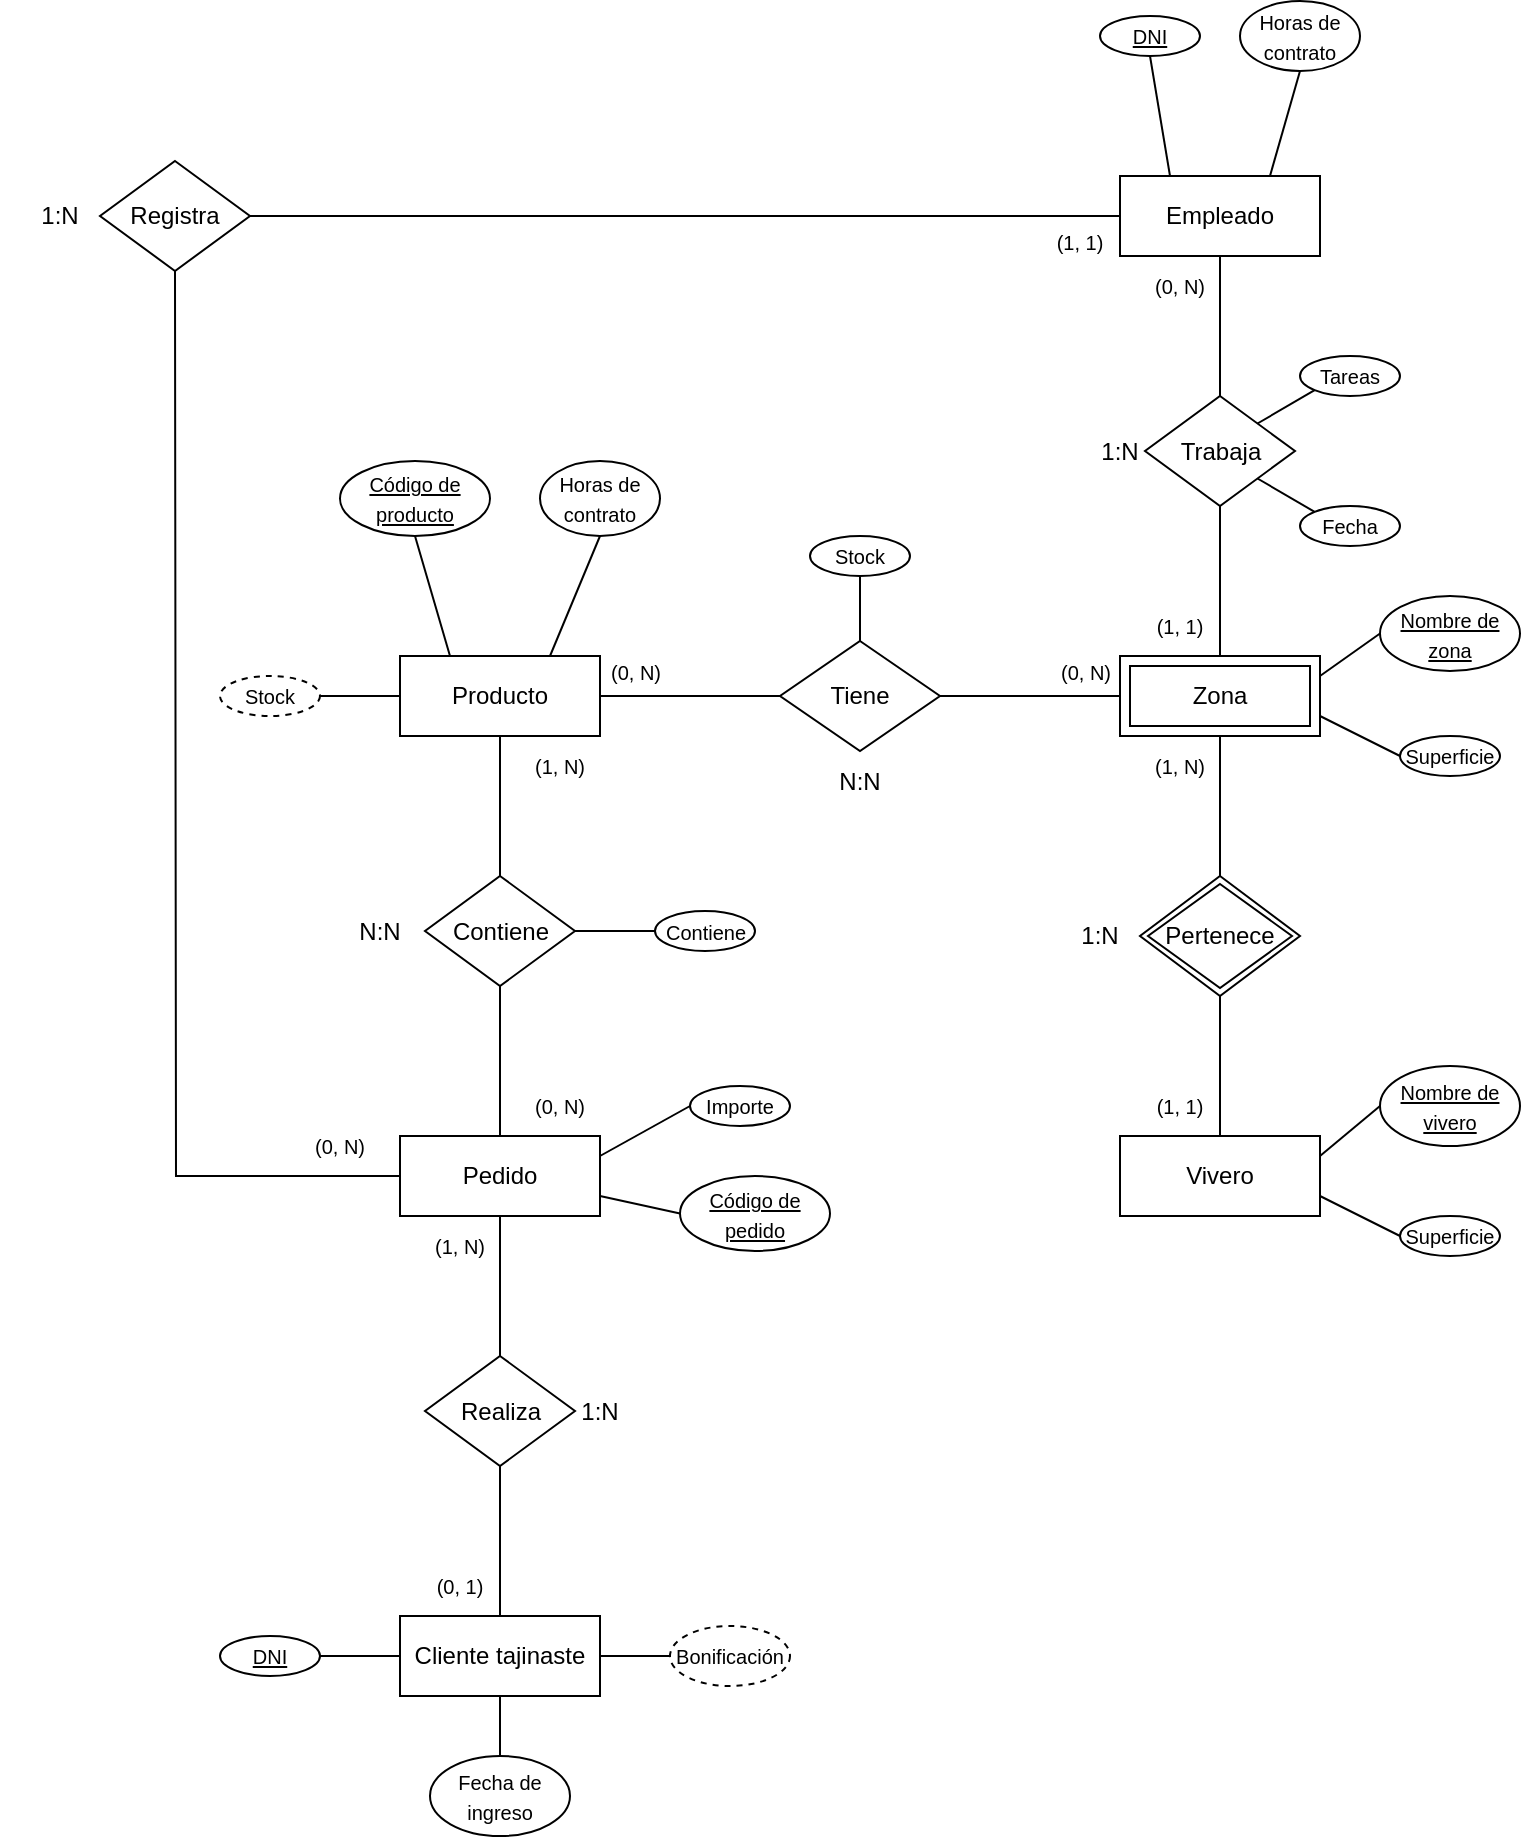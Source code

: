 <mxfile version="15.5.9" type="device"><diagram id="CfC8AovjLmDp64zCJDnv" name="Page-1"><mxGraphModel dx="1422" dy="1931" grid="1" gridSize="10" guides="1" tooltips="1" connect="1" arrows="1" fold="1" page="1" pageScale="1" pageWidth="827" pageHeight="1169" math="0" shadow="0"><root><mxCell id="0"/><mxCell id="1" parent="0"/><mxCell id="pFtP16wdfnLzdNdRSwy1-2" value="&lt;font style=&quot;font-size: 10px&quot;&gt;Stock&lt;/font&gt;" style="ellipse;whiteSpace=wrap;html=1;align=center;dashed=1;" parent="1" vertex="1"><mxGeometry x="160" y="290" width="50" height="20" as="geometry"/></mxCell><mxCell id="pFtP16wdfnLzdNdRSwy1-10" value="Empleado" style="whiteSpace=wrap;html=1;align=center;" parent="1" vertex="1"><mxGeometry x="610" y="40" width="100" height="40" as="geometry"/></mxCell><mxCell id="pFtP16wdfnLzdNdRSwy1-11" value="Trabaja" style="shape=rhombus;perimeter=rhombusPerimeter;whiteSpace=wrap;html=1;align=center;" parent="1" vertex="1"><mxGeometry x="622.5" y="150" width="75" height="55" as="geometry"/></mxCell><mxCell id="pFtP16wdfnLzdNdRSwy1-12" value="Zona" style="shape=ext;margin=3;double=1;whiteSpace=wrap;html=1;align=center;" parent="1" vertex="1"><mxGeometry x="610" y="280" width="100" height="40" as="geometry"/></mxCell><mxCell id="pFtP16wdfnLzdNdRSwy1-13" value="Pertenece" style="shape=rhombus;double=1;perimeter=rhombusPerimeter;whiteSpace=wrap;html=1;align=center;" parent="1" vertex="1"><mxGeometry x="620" y="390" width="80" height="60" as="geometry"/></mxCell><mxCell id="pFtP16wdfnLzdNdRSwy1-14" value="Vivero" style="whiteSpace=wrap;html=1;align=center;" parent="1" vertex="1"><mxGeometry x="610" y="520" width="100" height="40" as="geometry"/></mxCell><mxCell id="pFtP16wdfnLzdNdRSwy1-15" value="Tiene" style="shape=rhombus;perimeter=rhombusPerimeter;whiteSpace=wrap;html=1;align=center;" parent="1" vertex="1"><mxGeometry x="440" y="272.5" width="80" height="55" as="geometry"/></mxCell><mxCell id="pFtP16wdfnLzdNdRSwy1-16" value="Producto" style="whiteSpace=wrap;html=1;align=center;" parent="1" vertex="1"><mxGeometry x="250" y="280" width="100" height="40" as="geometry"/></mxCell><mxCell id="pFtP16wdfnLzdNdRSwy1-17" value="Registra" style="shape=rhombus;perimeter=rhombusPerimeter;whiteSpace=wrap;html=1;align=center;" parent="1" vertex="1"><mxGeometry x="100" y="32.5" width="75" height="55" as="geometry"/></mxCell><mxCell id="pFtP16wdfnLzdNdRSwy1-18" value="Pedido" style="whiteSpace=wrap;html=1;align=center;" parent="1" vertex="1"><mxGeometry x="250" y="520" width="100" height="40" as="geometry"/></mxCell><mxCell id="pFtP16wdfnLzdNdRSwy1-19" value="Contiene" style="shape=rhombus;perimeter=rhombusPerimeter;whiteSpace=wrap;html=1;align=center;" parent="1" vertex="1"><mxGeometry x="262.5" y="390" width="75" height="55" as="geometry"/></mxCell><mxCell id="pFtP16wdfnLzdNdRSwy1-20" value="Realiza" style="shape=rhombus;perimeter=rhombusPerimeter;whiteSpace=wrap;html=1;align=center;" parent="1" vertex="1"><mxGeometry x="262.5" y="630" width="75" height="55" as="geometry"/></mxCell><mxCell id="pFtP16wdfnLzdNdRSwy1-21" value="Cliente tajinaste" style="whiteSpace=wrap;html=1;align=center;" parent="1" vertex="1"><mxGeometry x="250" y="760" width="100" height="40" as="geometry"/></mxCell><mxCell id="pFtP16wdfnLzdNdRSwy1-25" value="" style="endArrow=none;html=1;rounded=0;fontSize=10;entryX=0;entryY=0.5;entryDx=0;entryDy=0;exitX=1;exitY=0.5;exitDx=0;exitDy=0;" parent="1" source="pFtP16wdfnLzdNdRSwy1-17" target="pFtP16wdfnLzdNdRSwy1-10" edge="1"><mxGeometry width="50" height="50" relative="1" as="geometry"><mxPoint x="250" y="190" as="sourcePoint"/><mxPoint x="300" y="140" as="targetPoint"/></mxGeometry></mxCell><mxCell id="pFtP16wdfnLzdNdRSwy1-26" value="" style="endArrow=none;html=1;rounded=0;fontSize=10;entryX=0.5;entryY=1;entryDx=0;entryDy=0;exitX=0.5;exitY=0;exitDx=0;exitDy=0;" parent="1" source="pFtP16wdfnLzdNdRSwy1-11" target="pFtP16wdfnLzdNdRSwy1-10" edge="1"><mxGeometry width="50" height="50" relative="1" as="geometry"><mxPoint x="185" y="70" as="sourcePoint"/><mxPoint x="620" y="70" as="targetPoint"/></mxGeometry></mxCell><mxCell id="pFtP16wdfnLzdNdRSwy1-27" value="" style="endArrow=none;html=1;rounded=0;fontSize=10;entryX=0.5;entryY=1;entryDx=0;entryDy=0;startArrow=none;exitX=0.5;exitY=0;exitDx=0;exitDy=0;" parent="1" source="pFtP16wdfnLzdNdRSwy1-12" target="pFtP16wdfnLzdNdRSwy1-11" edge="1"><mxGeometry width="50" height="50" relative="1" as="geometry"><mxPoint x="690" y="235" as="sourcePoint"/><mxPoint x="670" y="90" as="targetPoint"/></mxGeometry></mxCell><mxCell id="pFtP16wdfnLzdNdRSwy1-28" value="" style="endArrow=none;html=1;rounded=0;fontSize=10;entryX=0.5;entryY=1;entryDx=0;entryDy=0;exitX=0.5;exitY=0;exitDx=0;exitDy=0;" parent="1" source="pFtP16wdfnLzdNdRSwy1-13" target="pFtP16wdfnLzdNdRSwy1-12" edge="1"><mxGeometry width="50" height="50" relative="1" as="geometry"><mxPoint x="670" y="290" as="sourcePoint"/><mxPoint x="670" y="215.0" as="targetPoint"/></mxGeometry></mxCell><mxCell id="pFtP16wdfnLzdNdRSwy1-29" value="" style="endArrow=none;html=1;rounded=0;fontSize=10;entryX=0.5;entryY=1;entryDx=0;entryDy=0;exitX=0.5;exitY=0;exitDx=0;exitDy=0;" parent="1" source="pFtP16wdfnLzdNdRSwy1-14" target="pFtP16wdfnLzdNdRSwy1-13" edge="1"><mxGeometry width="50" height="50" relative="1" as="geometry"><mxPoint x="670" y="400.0" as="sourcePoint"/><mxPoint x="670" y="330.0" as="targetPoint"/></mxGeometry></mxCell><mxCell id="pFtP16wdfnLzdNdRSwy1-30" value="" style="endArrow=none;html=1;rounded=0;fontSize=10;entryX=0;entryY=0.5;entryDx=0;entryDy=0;exitX=1;exitY=0.5;exitDx=0;exitDy=0;" parent="1" source="pFtP16wdfnLzdNdRSwy1-15" target="pFtP16wdfnLzdNdRSwy1-12" edge="1"><mxGeometry width="50" height="50" relative="1" as="geometry"><mxPoint x="670" y="290" as="sourcePoint"/><mxPoint x="670" y="215.0" as="targetPoint"/></mxGeometry></mxCell><mxCell id="pFtP16wdfnLzdNdRSwy1-31" value="" style="endArrow=none;html=1;rounded=0;fontSize=10;entryX=0;entryY=0.5;entryDx=0;entryDy=0;exitX=1;exitY=0.5;exitDx=0;exitDy=0;" parent="1" source="pFtP16wdfnLzdNdRSwy1-16" target="pFtP16wdfnLzdNdRSwy1-15" edge="1"><mxGeometry width="50" height="50" relative="1" as="geometry"><mxPoint x="530" y="310" as="sourcePoint"/><mxPoint x="620" y="310" as="targetPoint"/></mxGeometry></mxCell><mxCell id="pFtP16wdfnLzdNdRSwy1-32" value="" style="endArrow=none;html=1;rounded=0;fontSize=10;exitX=0.5;exitY=1;exitDx=0;exitDy=0;" parent="1" source="pFtP16wdfnLzdNdRSwy1-16" target="pFtP16wdfnLzdNdRSwy1-19" edge="1"><mxGeometry width="50" height="50" relative="1" as="geometry"><mxPoint x="360" y="310" as="sourcePoint"/><mxPoint x="450" y="310" as="targetPoint"/></mxGeometry></mxCell><mxCell id="pFtP16wdfnLzdNdRSwy1-33" value="" style="endArrow=none;html=1;rounded=0;fontSize=10;exitX=0.5;exitY=0;exitDx=0;exitDy=0;entryX=0.5;entryY=1;entryDx=0;entryDy=0;" parent="1" source="pFtP16wdfnLzdNdRSwy1-18" target="pFtP16wdfnLzdNdRSwy1-19" edge="1"><mxGeometry width="50" height="50" relative="1" as="geometry"><mxPoint x="300" y="450" as="sourcePoint"/><mxPoint x="310" y="400.0" as="targetPoint"/></mxGeometry></mxCell><mxCell id="pFtP16wdfnLzdNdRSwy1-34" value="" style="endArrow=none;html=1;rounded=0;fontSize=10;exitX=0.5;exitY=1;exitDx=0;exitDy=0;entryX=0.5;entryY=0;entryDx=0;entryDy=0;" parent="1" source="pFtP16wdfnLzdNdRSwy1-18" target="pFtP16wdfnLzdNdRSwy1-20" edge="1"><mxGeometry width="50" height="50" relative="1" as="geometry"><mxPoint x="310" y="530" as="sourcePoint"/><mxPoint x="310" y="455.0" as="targetPoint"/></mxGeometry></mxCell><mxCell id="pFtP16wdfnLzdNdRSwy1-35" value="" style="endArrow=none;html=1;rounded=0;fontSize=10;exitX=0.5;exitY=0;exitDx=0;exitDy=0;entryX=0.5;entryY=1;entryDx=0;entryDy=0;" parent="1" source="pFtP16wdfnLzdNdRSwy1-21" target="pFtP16wdfnLzdNdRSwy1-20" edge="1"><mxGeometry width="50" height="50" relative="1" as="geometry"><mxPoint x="310" y="570" as="sourcePoint"/><mxPoint x="310" y="640" as="targetPoint"/></mxGeometry></mxCell><mxCell id="pFtP16wdfnLzdNdRSwy1-36" value="" style="endArrow=none;html=1;rounded=0;fontSize=10;exitX=0.5;exitY=1;exitDx=0;exitDy=0;entryX=0;entryY=0.5;entryDx=0;entryDy=0;" parent="1" source="pFtP16wdfnLzdNdRSwy1-17" target="pFtP16wdfnLzdNdRSwy1-18" edge="1"><mxGeometry width="50" height="50" relative="1" as="geometry"><mxPoint x="310" y="330" as="sourcePoint"/><mxPoint x="160" y="560" as="targetPoint"/><Array as="points"><mxPoint x="138" y="540"/></Array></mxGeometry></mxCell><mxCell id="pFtP16wdfnLzdNdRSwy1-41" value="(0, N)" style="text;html=1;strokeColor=none;fillColor=none;align=center;verticalAlign=middle;whiteSpace=wrap;rounded=0;fontSize=10;" parent="1" vertex="1"><mxGeometry x="300" y="490" width="60" height="30" as="geometry"/></mxCell><mxCell id="pFtP16wdfnLzdNdRSwy1-46" value="(0, N)" style="text;html=1;strokeColor=none;fillColor=none;align=center;verticalAlign=middle;whiteSpace=wrap;rounded=0;fontSize=10;" parent="1" vertex="1"><mxGeometry x="190" y="510" width="60" height="30" as="geometry"/></mxCell><mxCell id="pFtP16wdfnLzdNdRSwy1-47" value="(0, 1)" style="text;html=1;strokeColor=none;fillColor=none;align=center;verticalAlign=middle;whiteSpace=wrap;rounded=0;fontSize=10;" parent="1" vertex="1"><mxGeometry x="250" y="730" width="60" height="30" as="geometry"/></mxCell><mxCell id="pFtP16wdfnLzdNdRSwy1-48" value="(1, N)" style="text;html=1;strokeColor=none;fillColor=none;align=center;verticalAlign=middle;whiteSpace=wrap;rounded=0;fontSize=10;" parent="1" vertex="1"><mxGeometry x="250" y="560" width="60" height="30" as="geometry"/></mxCell><mxCell id="pFtP16wdfnLzdNdRSwy1-49" value="(1, N)" style="text;html=1;strokeColor=none;fillColor=none;align=center;verticalAlign=middle;whiteSpace=wrap;rounded=0;fontSize=10;" parent="1" vertex="1"><mxGeometry x="300" y="320" width="60" height="30" as="geometry"/></mxCell><mxCell id="pFtP16wdfnLzdNdRSwy1-50" value="(0, N)" style="text;html=1;strokeColor=none;fillColor=none;align=center;verticalAlign=middle;whiteSpace=wrap;rounded=0;fontSize=10;" parent="1" vertex="1"><mxGeometry x="610" y="80" width="60" height="30" as="geometry"/></mxCell><mxCell id="pFtP16wdfnLzdNdRSwy1-52" value="(0, N)" style="text;html=1;strokeColor=none;fillColor=none;align=center;verticalAlign=middle;whiteSpace=wrap;rounded=0;fontSize=10;" parent="1" vertex="1"><mxGeometry x="337.5" y="272.5" width="60" height="30" as="geometry"/></mxCell><mxCell id="pFtP16wdfnLzdNdRSwy1-53" value="(0, N)" style="text;html=1;strokeColor=none;fillColor=none;align=center;verticalAlign=middle;whiteSpace=wrap;rounded=0;fontSize=10;" parent="1" vertex="1"><mxGeometry x="562.5" y="272.5" width="60" height="30" as="geometry"/></mxCell><mxCell id="pFtP16wdfnLzdNdRSwy1-54" value="(1, N)" style="text;html=1;strokeColor=none;fillColor=none;align=center;verticalAlign=middle;whiteSpace=wrap;rounded=0;fontSize=10;" parent="1" vertex="1"><mxGeometry x="610" y="320" width="60" height="30" as="geometry"/></mxCell><mxCell id="pFtP16wdfnLzdNdRSwy1-55" value="(1, 1)" style="text;html=1;strokeColor=none;fillColor=none;align=center;verticalAlign=middle;whiteSpace=wrap;rounded=0;fontSize=10;" parent="1" vertex="1"><mxGeometry x="610" y="490" width="60" height="30" as="geometry"/></mxCell><mxCell id="pFtP16wdfnLzdNdRSwy1-51" value="(1, 1)" style="text;html=1;strokeColor=none;fillColor=none;align=center;verticalAlign=middle;whiteSpace=wrap;rounded=0;fontSize=10;" parent="1" vertex="1"><mxGeometry x="610" y="250" width="60" height="30" as="geometry"/></mxCell><mxCell id="pFtP16wdfnLzdNdRSwy1-58" value="(1, 1)" style="text;html=1;strokeColor=none;fillColor=none;align=center;verticalAlign=middle;whiteSpace=wrap;rounded=0;fontSize=10;" parent="1" vertex="1"><mxGeometry x="560" y="57.5" width="60" height="30" as="geometry"/></mxCell><mxCell id="Kog89b0vaoX_PIl8PWFZ-1" value="&lt;font style=&quot;font-size: 10px&quot;&gt;Fecha&lt;/font&gt;" style="ellipse;whiteSpace=wrap;html=1;align=center;" parent="1" vertex="1"><mxGeometry x="700" y="205" width="50" height="20" as="geometry"/></mxCell><mxCell id="Kog89b0vaoX_PIl8PWFZ-2" value="&lt;font style=&quot;font-size: 10px&quot;&gt;Tareas&lt;/font&gt;" style="ellipse;whiteSpace=wrap;html=1;align=center;" parent="1" vertex="1"><mxGeometry x="700" y="130" width="50" height="20" as="geometry"/></mxCell><mxCell id="Kog89b0vaoX_PIl8PWFZ-3" value="" style="endArrow=none;html=1;rounded=0;fontSize=10;startArrow=none;entryX=1;entryY=1;entryDx=0;entryDy=0;exitX=0;exitY=0;exitDx=0;exitDy=0;" parent="1" source="Kog89b0vaoX_PIl8PWFZ-1" target="pFtP16wdfnLzdNdRSwy1-11" edge="1"><mxGeometry width="50" height="50" relative="1" as="geometry"><mxPoint x="710" y="191" as="sourcePoint"/><mxPoint x="690" y="210" as="targetPoint"/></mxGeometry></mxCell><mxCell id="Kog89b0vaoX_PIl8PWFZ-4" value="" style="endArrow=none;html=1;rounded=0;fontSize=10;startArrow=none;exitX=1;exitY=0;exitDx=0;exitDy=0;entryX=0;entryY=1;entryDx=0;entryDy=0;" parent="1" source="pFtP16wdfnLzdNdRSwy1-11" target="Kog89b0vaoX_PIl8PWFZ-2" edge="1"><mxGeometry width="50" height="50" relative="1" as="geometry"><mxPoint x="720.0" y="235" as="sourcePoint"/><mxPoint x="688.75" y="201.25" as="targetPoint"/></mxGeometry></mxCell><mxCell id="Kog89b0vaoX_PIl8PWFZ-6" value="&lt;font style=&quot;font-size: 10px&quot;&gt;DNI&lt;/font&gt;" style="ellipse;whiteSpace=wrap;html=1;align=center;fontStyle=4" parent="1" vertex="1"><mxGeometry x="600" y="-40" width="50" height="20" as="geometry"/></mxCell><mxCell id="Kog89b0vaoX_PIl8PWFZ-7" value="" style="endArrow=none;html=1;rounded=0;fontSize=10;startArrow=none;exitX=0.25;exitY=0;exitDx=0;exitDy=0;entryX=0.5;entryY=1;entryDx=0;entryDy=0;" parent="1" source="pFtP16wdfnLzdNdRSwy1-10" target="Kog89b0vaoX_PIl8PWFZ-6" edge="1"><mxGeometry width="50" height="50" relative="1" as="geometry"><mxPoint x="688.75" y="173.75" as="sourcePoint"/><mxPoint x="710" y="150.0" as="targetPoint"/></mxGeometry></mxCell><mxCell id="Kog89b0vaoX_PIl8PWFZ-8" value="&lt;span style=&quot;font-size: 10px&quot;&gt;Horas de contrato&lt;/span&gt;" style="ellipse;whiteSpace=wrap;html=1;align=center;" parent="1" vertex="1"><mxGeometry x="670" y="-47.5" width="60" height="35" as="geometry"/></mxCell><mxCell id="Kog89b0vaoX_PIl8PWFZ-9" value="&lt;font style=&quot;font-size: 10px&quot;&gt;Stock&lt;/font&gt;" style="ellipse;whiteSpace=wrap;html=1;align=center;" parent="1" vertex="1"><mxGeometry x="455" y="220" width="50" height="20" as="geometry"/></mxCell><mxCell id="Kog89b0vaoX_PIl8PWFZ-10" value="" style="endArrow=none;html=1;rounded=0;fontSize=10;startArrow=none;entryX=0.5;entryY=1;entryDx=0;entryDy=0;exitX=0.5;exitY=0;exitDx=0;exitDy=0;" parent="1" source="pFtP16wdfnLzdNdRSwy1-15" target="Kog89b0vaoX_PIl8PWFZ-9" edge="1"><mxGeometry width="50" height="50" relative="1" as="geometry"><mxPoint x="480" y="270" as="sourcePoint"/><mxPoint x="510" y="190.0" as="targetPoint"/></mxGeometry></mxCell><mxCell id="Kog89b0vaoX_PIl8PWFZ-11" value="" style="endArrow=none;html=1;rounded=0;fontSize=10;startArrow=none;exitX=0.75;exitY=0;exitDx=0;exitDy=0;entryX=0.5;entryY=1;entryDx=0;entryDy=0;" parent="1" source="pFtP16wdfnLzdNdRSwy1-10" target="Kog89b0vaoX_PIl8PWFZ-8" edge="1"><mxGeometry width="50" height="50" relative="1" as="geometry"><mxPoint x="645" y="50.0" as="sourcePoint"/><mxPoint x="635" y="-10.0" as="targetPoint"/></mxGeometry></mxCell><mxCell id="Kog89b0vaoX_PIl8PWFZ-12" value="&lt;font style=&quot;font-size: 10px&quot;&gt;Nombre de zona&lt;/font&gt;" style="ellipse;whiteSpace=wrap;html=1;align=center;fontStyle=4" parent="1" vertex="1"><mxGeometry x="740" y="250" width="70" height="37.5" as="geometry"/></mxCell><mxCell id="Kog89b0vaoX_PIl8PWFZ-13" value="&lt;font style=&quot;font-size: 10px&quot;&gt;Nombre de vivero&lt;/font&gt;" style="ellipse;whiteSpace=wrap;html=1;align=center;fontStyle=4" parent="1" vertex="1"><mxGeometry x="740" y="485" width="70" height="40" as="geometry"/></mxCell><mxCell id="Kog89b0vaoX_PIl8PWFZ-14" value="" style="endArrow=none;html=1;rounded=0;fontSize=10;startArrow=none;entryX=0;entryY=0.5;entryDx=0;entryDy=0;exitX=1;exitY=0.25;exitDx=0;exitDy=0;" parent="1" source="pFtP16wdfnLzdNdRSwy1-12" target="Kog89b0vaoX_PIl8PWFZ-12" edge="1"><mxGeometry width="50" height="50" relative="1" as="geometry"><mxPoint x="740" y="310" as="sourcePoint"/><mxPoint x="730" y="320" as="targetPoint"/></mxGeometry></mxCell><mxCell id="Kog89b0vaoX_PIl8PWFZ-15" value="" style="endArrow=none;html=1;rounded=0;fontSize=10;startArrow=none;entryX=0;entryY=0.5;entryDx=0;entryDy=0;exitX=1;exitY=0.25;exitDx=0;exitDy=0;" parent="1" source="pFtP16wdfnLzdNdRSwy1-14" target="Kog89b0vaoX_PIl8PWFZ-13" edge="1"><mxGeometry width="50" height="50" relative="1" as="geometry"><mxPoint x="730" y="510" as="sourcePoint"/><mxPoint x="750" y="310" as="targetPoint"/></mxGeometry></mxCell><mxCell id="Kog89b0vaoX_PIl8PWFZ-16" value="&lt;span style=&quot;font-size: 10px&quot;&gt;Código de producto&lt;/span&gt;" style="ellipse;whiteSpace=wrap;html=1;align=center;fontStyle=4" parent="1" vertex="1"><mxGeometry x="220" y="182.5" width="75" height="37.5" as="geometry"/></mxCell><mxCell id="Kog89b0vaoX_PIl8PWFZ-17" value="&lt;span style=&quot;font-size: 10px&quot;&gt;Horas de contrato&lt;/span&gt;" style="ellipse;whiteSpace=wrap;html=1;align=center;" parent="1" vertex="1"><mxGeometry x="320" y="182.5" width="60" height="37.5" as="geometry"/></mxCell><mxCell id="Kog89b0vaoX_PIl8PWFZ-18" value="" style="endArrow=none;html=1;rounded=0;fontSize=10;startArrow=none;exitX=0.25;exitY=0;exitDx=0;exitDy=0;entryX=0.5;entryY=1;entryDx=0;entryDy=0;" parent="1" source="pFtP16wdfnLzdNdRSwy1-16" target="Kog89b0vaoX_PIl8PWFZ-16" edge="1"><mxGeometry width="50" height="50" relative="1" as="geometry"><mxPoint x="262.5" y="260.0" as="sourcePoint"/><mxPoint x="252.5" y="200.0" as="targetPoint"/></mxGeometry></mxCell><mxCell id="Kog89b0vaoX_PIl8PWFZ-19" value="" style="endArrow=none;html=1;rounded=0;fontSize=10;startArrow=none;exitX=0.75;exitY=0;exitDx=0;exitDy=0;entryX=0.5;entryY=1;entryDx=0;entryDy=0;" parent="1" source="pFtP16wdfnLzdNdRSwy1-16" target="Kog89b0vaoX_PIl8PWFZ-17" edge="1"><mxGeometry width="50" height="50" relative="1" as="geometry"><mxPoint x="322.5" y="272.5" as="sourcePoint"/><mxPoint x="337.5" y="220.0" as="targetPoint"/></mxGeometry></mxCell><mxCell id="Kog89b0vaoX_PIl8PWFZ-20" value="" style="endArrow=none;html=1;rounded=0;fontSize=10;startArrow=none;exitX=0;exitY=0.5;exitDx=0;exitDy=0;entryX=1;entryY=0.5;entryDx=0;entryDy=0;" parent="1" source="pFtP16wdfnLzdNdRSwy1-16" target="pFtP16wdfnLzdNdRSwy1-2" edge="1"><mxGeometry width="50" height="50" relative="1" as="geometry"><mxPoint x="285" y="290" as="sourcePoint"/><mxPoint x="267.5" y="230" as="targetPoint"/></mxGeometry></mxCell><mxCell id="Kog89b0vaoX_PIl8PWFZ-21" value="&lt;font style=&quot;font-size: 10px&quot;&gt;DNI&lt;/font&gt;" style="ellipse;whiteSpace=wrap;html=1;align=center;fontStyle=4" parent="1" vertex="1"><mxGeometry x="160" y="770" width="50" height="20" as="geometry"/></mxCell><mxCell id="Kog89b0vaoX_PIl8PWFZ-22" value="" style="endArrow=none;html=1;rounded=0;fontSize=10;startArrow=none;exitX=0;exitY=0.5;exitDx=0;exitDy=0;entryX=1;entryY=0.5;entryDx=0;entryDy=0;" parent="1" source="pFtP16wdfnLzdNdRSwy1-21" target="Kog89b0vaoX_PIl8PWFZ-21" edge="1"><mxGeometry width="50" height="50" relative="1" as="geometry"><mxPoint x="220" y="830" as="sourcePoint"/><mxPoint x="192.5" y="900.0" as="targetPoint"/></mxGeometry></mxCell><mxCell id="Kog89b0vaoX_PIl8PWFZ-23" value="&lt;font style=&quot;font-size: 10px&quot;&gt;Importe&lt;/font&gt;" style="ellipse;whiteSpace=wrap;html=1;align=center;" parent="1" vertex="1"><mxGeometry x="395" y="495" width="50" height="20" as="geometry"/></mxCell><mxCell id="Kog89b0vaoX_PIl8PWFZ-24" value="" style="endArrow=none;html=1;rounded=0;fontSize=10;startArrow=none;entryX=0;entryY=0.5;entryDx=0;entryDy=0;exitX=1;exitY=0.25;exitDx=0;exitDy=0;" parent="1" source="pFtP16wdfnLzdNdRSwy1-18" target="Kog89b0vaoX_PIl8PWFZ-23" edge="1"><mxGeometry width="50" height="50" relative="1" as="geometry"><mxPoint x="370" y="505" as="sourcePoint"/><mxPoint x="380" y="520" as="targetPoint"/></mxGeometry></mxCell><mxCell id="D-ZzXNUhJJerNHyshkXh-1" value="&lt;font style=&quot;font-size: 10px&quot;&gt;Contiene&lt;/font&gt;" style="ellipse;whiteSpace=wrap;html=1;align=center;" parent="1" vertex="1"><mxGeometry x="377.5" y="407.5" width="50" height="20" as="geometry"/></mxCell><mxCell id="D-ZzXNUhJJerNHyshkXh-2" value="" style="endArrow=none;html=1;rounded=0;fontSize=10;startArrow=none;entryX=0;entryY=0.5;entryDx=0;entryDy=0;exitX=1;exitY=0.5;exitDx=0;exitDy=0;" parent="1" source="pFtP16wdfnLzdNdRSwy1-19" target="D-ZzXNUhJJerNHyshkXh-1" edge="1"><mxGeometry width="50" height="50" relative="1" as="geometry"><mxPoint x="360" y="450" as="sourcePoint"/><mxPoint x="367.5" y="397.5" as="targetPoint"/></mxGeometry></mxCell><mxCell id="vwa5GEn__d7CZsa_ripY-1" value="&lt;span style=&quot;font-size: 10px&quot;&gt;Superficie&lt;/span&gt;" style="ellipse;whiteSpace=wrap;html=1;align=center;" parent="1" vertex="1"><mxGeometry x="750" y="320" width="50" height="20" as="geometry"/></mxCell><mxCell id="vwa5GEn__d7CZsa_ripY-2" value="" style="endArrow=none;html=1;rounded=0;fontSize=10;startArrow=none;entryX=1;entryY=0.75;entryDx=0;entryDy=0;exitX=0;exitY=0.5;exitDx=0;exitDy=0;" parent="1" source="vwa5GEn__d7CZsa_ripY-1" target="pFtP16wdfnLzdNdRSwy1-12" edge="1"><mxGeometry width="50" height="50" relative="1" as="geometry"><mxPoint x="720" y="300" as="sourcePoint"/><mxPoint x="750" y="293.75" as="targetPoint"/></mxGeometry></mxCell><mxCell id="vwa5GEn__d7CZsa_ripY-3" value="&lt;span style=&quot;font-size: 10px&quot;&gt;Superficie&lt;/span&gt;" style="ellipse;whiteSpace=wrap;html=1;align=center;" parent="1" vertex="1"><mxGeometry x="750" y="560" width="50" height="20" as="geometry"/></mxCell><mxCell id="vwa5GEn__d7CZsa_ripY-4" value="" style="endArrow=none;html=1;rounded=0;fontSize=10;startArrow=none;entryX=1;entryY=0.75;entryDx=0;entryDy=0;exitX=0;exitY=0.5;exitDx=0;exitDy=0;" parent="1" source="vwa5GEn__d7CZsa_ripY-3" target="pFtP16wdfnLzdNdRSwy1-14" edge="1"><mxGeometry width="50" height="50" relative="1" as="geometry"><mxPoint x="730" y="580" as="sourcePoint"/><mxPoint x="720" y="590" as="targetPoint"/></mxGeometry></mxCell><mxCell id="vwa5GEn__d7CZsa_ripY-5" value="1:N" style="text;html=1;strokeColor=none;fillColor=none;align=center;verticalAlign=middle;whiteSpace=wrap;rounded=0;" parent="1" vertex="1"><mxGeometry x="570" y="405" width="60" height="30" as="geometry"/></mxCell><mxCell id="vwa5GEn__d7CZsa_ripY-7" value="N:N" style="text;html=1;strokeColor=none;fillColor=none;align=center;verticalAlign=middle;whiteSpace=wrap;rounded=0;" parent="1" vertex="1"><mxGeometry x="450" y="327.5" width="60" height="30" as="geometry"/></mxCell><mxCell id="vwa5GEn__d7CZsa_ripY-8" value="N:N" style="text;html=1;strokeColor=none;fillColor=none;align=center;verticalAlign=middle;whiteSpace=wrap;rounded=0;" parent="1" vertex="1"><mxGeometry x="210" y="402.5" width="60" height="30" as="geometry"/></mxCell><mxCell id="vwa5GEn__d7CZsa_ripY-9" value="1:N" style="text;html=1;strokeColor=none;fillColor=none;align=center;verticalAlign=middle;whiteSpace=wrap;rounded=0;" parent="1" vertex="1"><mxGeometry x="320" y="642.5" width="60" height="30" as="geometry"/></mxCell><mxCell id="vwa5GEn__d7CZsa_ripY-10" value="1:N" style="text;html=1;strokeColor=none;fillColor=none;align=center;verticalAlign=middle;whiteSpace=wrap;rounded=0;" parent="1" vertex="1"><mxGeometry x="580" y="162.5" width="60" height="30" as="geometry"/></mxCell><mxCell id="vwa5GEn__d7CZsa_ripY-11" value="1:N" style="text;html=1;strokeColor=none;fillColor=none;align=center;verticalAlign=middle;whiteSpace=wrap;rounded=0;" parent="1" vertex="1"><mxGeometry x="50" y="45" width="60" height="30" as="geometry"/></mxCell><mxCell id="vwa5GEn__d7CZsa_ripY-12" value="&lt;span style=&quot;font-size: 10px&quot;&gt;Bonificación&lt;/span&gt;" style="ellipse;whiteSpace=wrap;html=1;align=center;dashed=1;" parent="1" vertex="1"><mxGeometry x="385" y="765" width="60" height="30" as="geometry"/></mxCell><mxCell id="vwa5GEn__d7CZsa_ripY-13" value="" style="endArrow=none;html=1;rounded=0;fontSize=10;startArrow=none;exitX=0;exitY=0.5;exitDx=0;exitDy=0;entryX=1;entryY=0.5;entryDx=0;entryDy=0;" parent="1" source="vwa5GEn__d7CZsa_ripY-12" target="pFtP16wdfnLzdNdRSwy1-21" edge="1"><mxGeometry width="50" height="50" relative="1" as="geometry"><mxPoint x="260" y="790" as="sourcePoint"/><mxPoint x="220" y="790" as="targetPoint"/></mxGeometry></mxCell><mxCell id="vwa5GEn__d7CZsa_ripY-16" value="&lt;font style=&quot;font-size: 10px&quot;&gt;Fecha de ingreso&lt;/font&gt;" style="ellipse;whiteSpace=wrap;html=1;align=center;" parent="1" vertex="1"><mxGeometry x="265" y="830" width="70" height="40" as="geometry"/></mxCell><mxCell id="vwa5GEn__d7CZsa_ripY-17" value="" style="endArrow=none;html=1;rounded=0;fontSize=10;startArrow=none;exitX=0.5;exitY=1;exitDx=0;exitDy=0;entryX=0.5;entryY=0;entryDx=0;entryDy=0;" parent="1" source="pFtP16wdfnLzdNdRSwy1-21" target="vwa5GEn__d7CZsa_ripY-16" edge="1"><mxGeometry width="50" height="50" relative="1" as="geometry"><mxPoint x="360" y="550" as="sourcePoint"/><mxPoint x="400" y="550" as="targetPoint"/></mxGeometry></mxCell><mxCell id="vwa5GEn__d7CZsa_ripY-19" value="&lt;span style=&quot;font-size: 10px&quot;&gt;Código de pedido&lt;/span&gt;" style="ellipse;whiteSpace=wrap;html=1;align=center;fontStyle=4" parent="1" vertex="1"><mxGeometry x="390" y="540" width="75" height="37.5" as="geometry"/></mxCell><mxCell id="vwa5GEn__d7CZsa_ripY-20" value="" style="endArrow=none;html=1;rounded=0;fontSize=10;startArrow=none;exitX=1;exitY=0.75;exitDx=0;exitDy=0;entryX=0;entryY=0.5;entryDx=0;entryDy=0;" parent="1" source="pFtP16wdfnLzdNdRSwy1-18" target="vwa5GEn__d7CZsa_ripY-19" edge="1"><mxGeometry width="50" height="50" relative="1" as="geometry"><mxPoint x="535" y="667.5" as="sourcePoint"/><mxPoint x="512.5" y="587.5" as="targetPoint"/></mxGeometry></mxCell></root></mxGraphModel></diagram></mxfile>